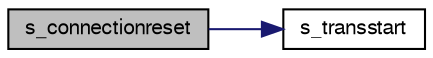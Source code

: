 digraph "s_connectionreset"
{
  edge [fontname="FreeSans",fontsize="10",labelfontname="FreeSans",labelfontsize="10"];
  node [fontname="FreeSans",fontsize="10",shape=record];
  rankdir="LR";
  Node1 [label="s_connectionreset",height=0.2,width=0.4,color="black", fillcolor="grey75", style="filled", fontcolor="black"];
  Node1 -> Node2 [color="midnightblue",fontsize="10",style="solid",fontname="FreeSans"];
  Node2 [label="s_transstart",height=0.2,width=0.4,color="black", fillcolor="white", style="filled",URL="$humid__sht_8c.html#ac050a2242a1eb18e147c12192ad4a81a"];
}
